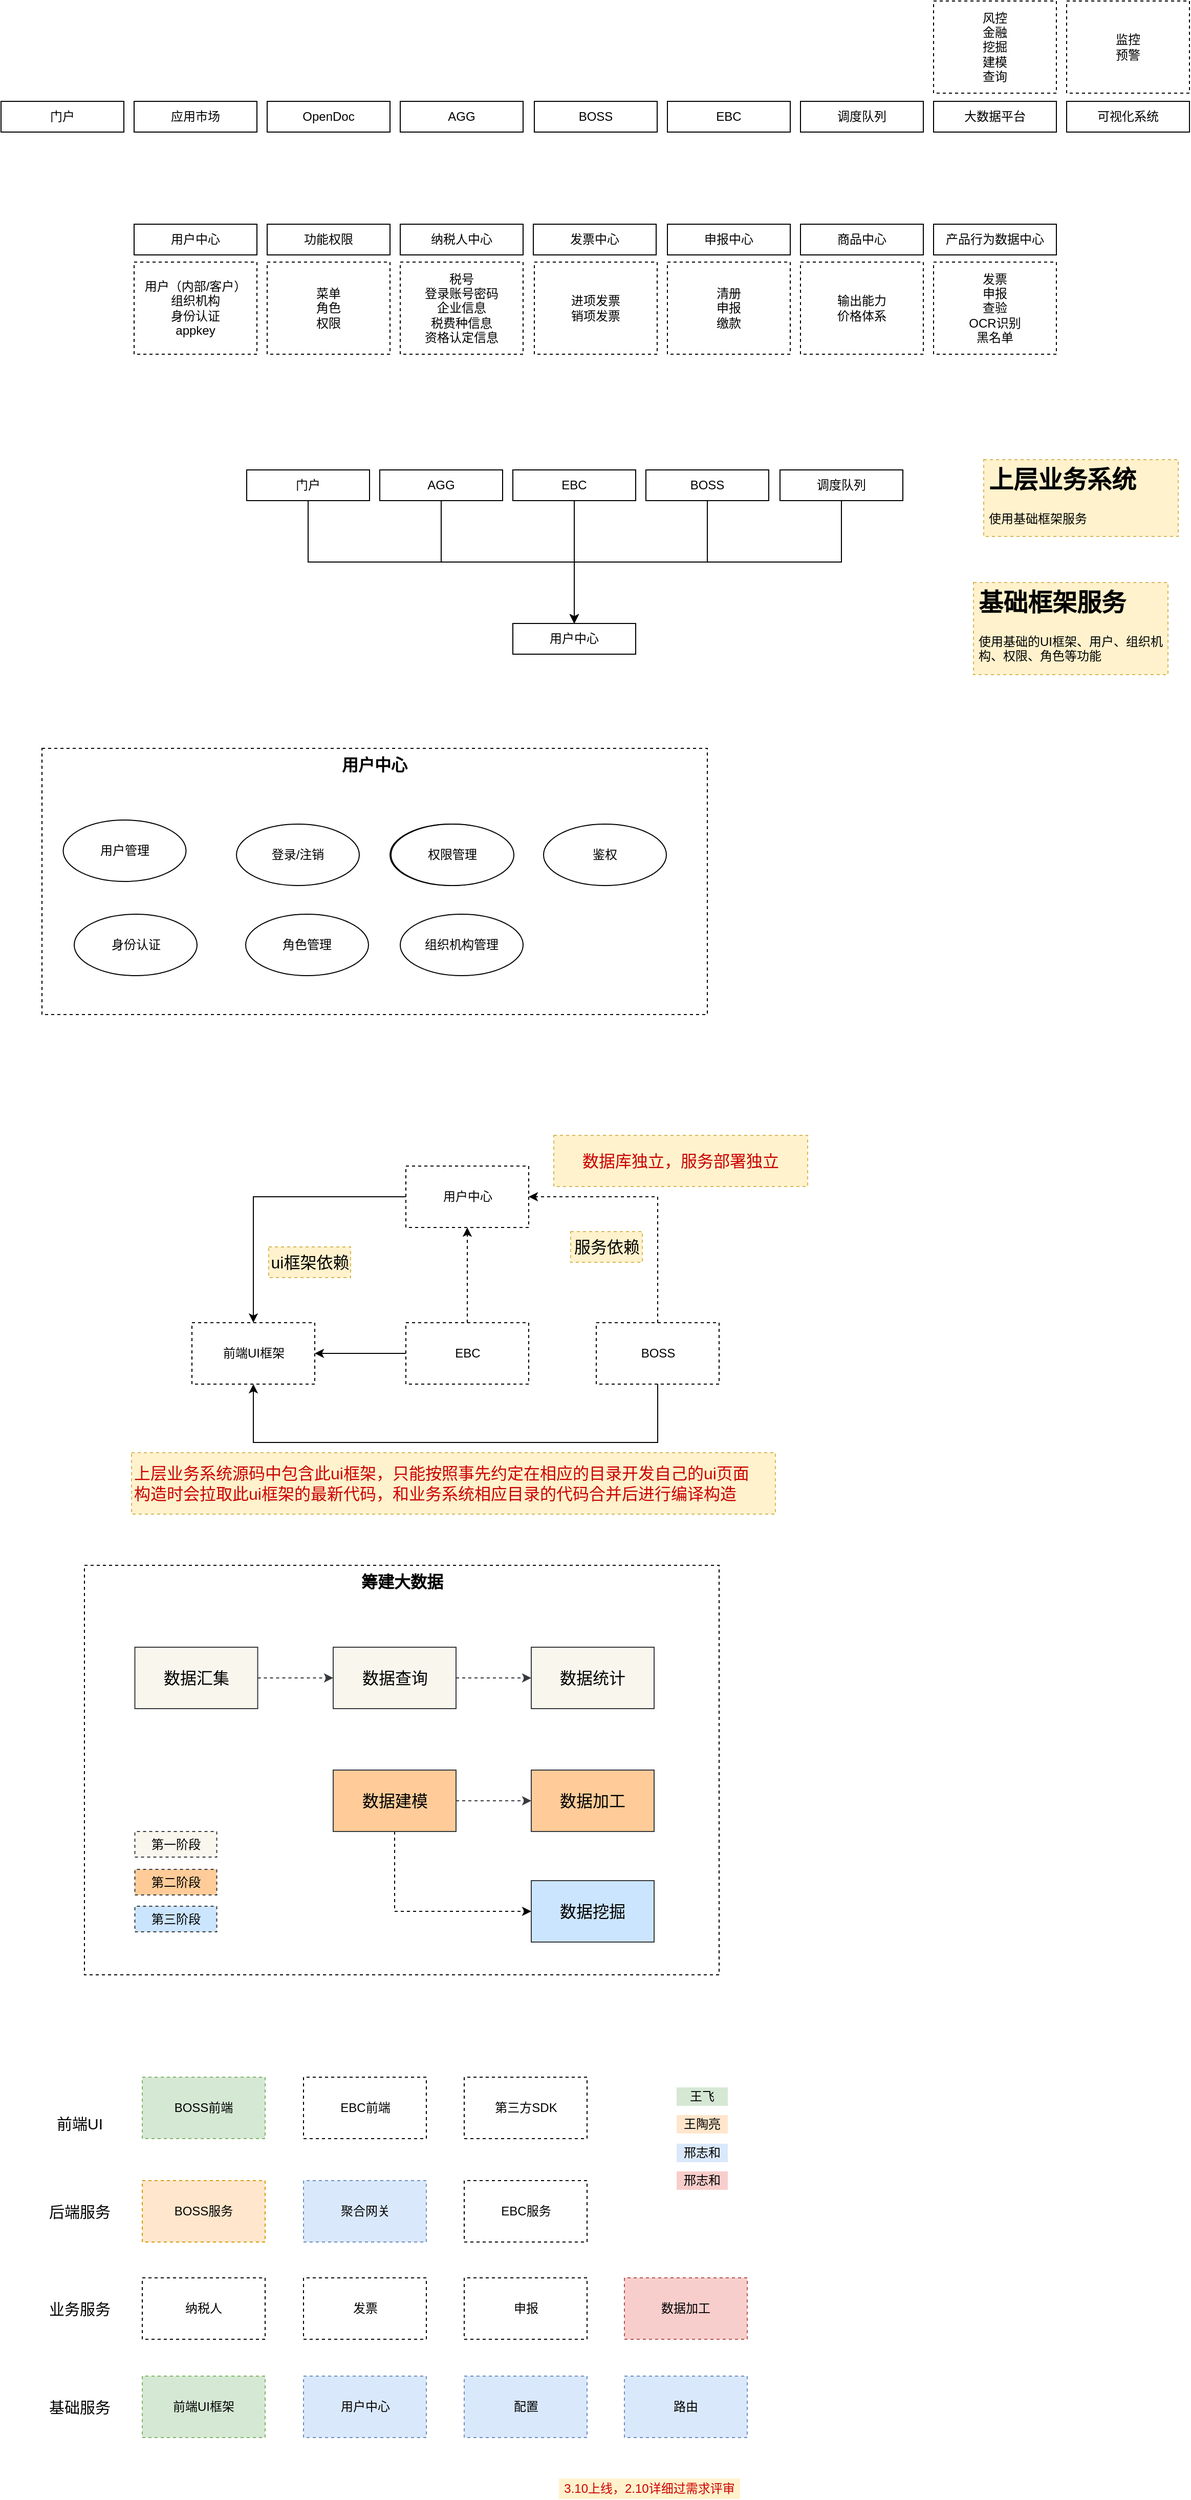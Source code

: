 <mxfile version="16.5.3" type="github">
  <diagram id="OSP3-zvOweL5_SzKogOt" name="第 1 页">
    <mxGraphModel dx="1038" dy="579" grid="0" gridSize="10" guides="1" tooltips="1" connect="1" arrows="1" fold="1" page="1" pageScale="1" pageWidth="827" pageHeight="1169" math="0" shadow="0">
      <root>
        <mxCell id="0" />
        <mxCell id="1" parent="0" />
        <mxCell id="V9ja9C6b1R4F-isLnQs--100" value="&lt;b&gt;筹建大数据&lt;/b&gt;" style="rounded=0;whiteSpace=wrap;html=1;fontSize=16;fontColor=#000000;dashed=1;align=center;verticalAlign=top;" parent="1" vertex="1">
          <mxGeometry x="121.5" y="1560" width="620" height="400" as="geometry" />
        </mxCell>
        <mxCell id="V9ja9C6b1R4F-isLnQs--1" value="门户" style="rounded=0;whiteSpace=wrap;html=1;" parent="1" vertex="1">
          <mxGeometry x="40" y="130" width="120" height="30" as="geometry" />
        </mxCell>
        <mxCell id="V9ja9C6b1R4F-isLnQs--2" value="应用市场" style="rounded=0;whiteSpace=wrap;html=1;" parent="1" vertex="1">
          <mxGeometry x="170" y="130" width="120" height="30" as="geometry" />
        </mxCell>
        <mxCell id="V9ja9C6b1R4F-isLnQs--3" value="OpenDoc" style="rounded=0;whiteSpace=wrap;html=1;" parent="1" vertex="1">
          <mxGeometry x="300" y="130" width="120" height="30" as="geometry" />
        </mxCell>
        <mxCell id="V9ja9C6b1R4F-isLnQs--4" value="AGG" style="rounded=0;whiteSpace=wrap;html=1;" parent="1" vertex="1">
          <mxGeometry x="430" y="130" width="120" height="30" as="geometry" />
        </mxCell>
        <mxCell id="V9ja9C6b1R4F-isLnQs--5" value="可视化系统" style="rounded=0;whiteSpace=wrap;html=1;" parent="1" vertex="1">
          <mxGeometry x="1081" y="130" width="120" height="30" as="geometry" />
        </mxCell>
        <mxCell id="V9ja9C6b1R4F-isLnQs--6" value="BOSS" style="rounded=0;whiteSpace=wrap;html=1;" parent="1" vertex="1">
          <mxGeometry x="561" y="130" width="120" height="30" as="geometry" />
        </mxCell>
        <mxCell id="V9ja9C6b1R4F-isLnQs--7" value="调度队列" style="rounded=0;whiteSpace=wrap;html=1;" parent="1" vertex="1">
          <mxGeometry x="821" y="130" width="120" height="30" as="geometry" />
        </mxCell>
        <mxCell id="V9ja9C6b1R4F-isLnQs--8" value="大数据平台" style="rounded=0;whiteSpace=wrap;html=1;" parent="1" vertex="1">
          <mxGeometry x="951" y="130" width="120" height="30" as="geometry" />
        </mxCell>
        <mxCell id="V9ja9C6b1R4F-isLnQs--9" value="EBC" style="rounded=0;whiteSpace=wrap;html=1;" parent="1" vertex="1">
          <mxGeometry x="691" y="130" width="120" height="30" as="geometry" />
        </mxCell>
        <mxCell id="V9ja9C6b1R4F-isLnQs--13" value="风控&lt;br&gt;金融&lt;br&gt;挖掘&lt;br&gt;建模&lt;br&gt;查询" style="rounded=0;whiteSpace=wrap;html=1;dashed=1;" parent="1" vertex="1">
          <mxGeometry x="951" y="32" width="120" height="90" as="geometry" />
        </mxCell>
        <mxCell id="V9ja9C6b1R4F-isLnQs--14" value="监控&lt;br&gt;预警" style="rounded=0;whiteSpace=wrap;html=1;dashed=1;" parent="1" vertex="1">
          <mxGeometry x="1081" y="32" width="120" height="90" as="geometry" />
        </mxCell>
        <mxCell id="V9ja9C6b1R4F-isLnQs--15" value="用户中心" style="rounded=0;whiteSpace=wrap;html=1;" parent="1" vertex="1">
          <mxGeometry x="170" y="250" width="120" height="30" as="geometry" />
        </mxCell>
        <mxCell id="V9ja9C6b1R4F-isLnQs--16" value="功能权限" style="rounded=0;whiteSpace=wrap;html=1;" parent="1" vertex="1">
          <mxGeometry x="300" y="250" width="120" height="30" as="geometry" />
        </mxCell>
        <mxCell id="V9ja9C6b1R4F-isLnQs--17" value="纳税人中心" style="rounded=0;whiteSpace=wrap;html=1;" parent="1" vertex="1">
          <mxGeometry x="430" y="250" width="120" height="30" as="geometry" />
        </mxCell>
        <mxCell id="V9ja9C6b1R4F-isLnQs--18" value="发票中心" style="rounded=0;whiteSpace=wrap;html=1;" parent="1" vertex="1">
          <mxGeometry x="560" y="250" width="120" height="30" as="geometry" />
        </mxCell>
        <mxCell id="V9ja9C6b1R4F-isLnQs--19" value="申报中心" style="rounded=0;whiteSpace=wrap;html=1;" parent="1" vertex="1">
          <mxGeometry x="691" y="250" width="120" height="30" as="geometry" />
        </mxCell>
        <mxCell id="V9ja9C6b1R4F-isLnQs--20" value="商品中心" style="rounded=0;whiteSpace=wrap;html=1;" parent="1" vertex="1">
          <mxGeometry x="821" y="250" width="120" height="30" as="geometry" />
        </mxCell>
        <mxCell id="V9ja9C6b1R4F-isLnQs--21" value="产品行为数据中心" style="rounded=0;whiteSpace=wrap;html=1;" parent="1" vertex="1">
          <mxGeometry x="951" y="250" width="120" height="30" as="geometry" />
        </mxCell>
        <mxCell id="V9ja9C6b1R4F-isLnQs--22" value="用户（内部/客户）&lt;br&gt;组织机构&lt;br&gt;身份认证&lt;br&gt;appkey" style="rounded=0;whiteSpace=wrap;html=1;dashed=1;" parent="1" vertex="1">
          <mxGeometry x="170" y="287" width="120" height="90" as="geometry" />
        </mxCell>
        <mxCell id="V9ja9C6b1R4F-isLnQs--23" value="菜单&lt;br&gt;角色&lt;br&gt;权限" style="rounded=0;whiteSpace=wrap;html=1;dashed=1;" parent="1" vertex="1">
          <mxGeometry x="300" y="287" width="120" height="90" as="geometry" />
        </mxCell>
        <mxCell id="V9ja9C6b1R4F-isLnQs--24" value="税号&lt;br&gt;登录账号密码&lt;br&gt;企业信息&lt;br&gt;税费种信息&lt;br&gt;资格认定信息" style="rounded=0;whiteSpace=wrap;html=1;dashed=1;" parent="1" vertex="1">
          <mxGeometry x="430" y="287" width="120" height="90" as="geometry" />
        </mxCell>
        <mxCell id="V9ja9C6b1R4F-isLnQs--25" value="进项发票&lt;br&gt;销项发票" style="rounded=0;whiteSpace=wrap;html=1;dashed=1;" parent="1" vertex="1">
          <mxGeometry x="561" y="287" width="120" height="90" as="geometry" />
        </mxCell>
        <mxCell id="V9ja9C6b1R4F-isLnQs--26" value="清册&lt;br&gt;申报&lt;br&gt;缴款" style="rounded=0;whiteSpace=wrap;html=1;dashed=1;" parent="1" vertex="1">
          <mxGeometry x="691" y="287" width="120" height="90" as="geometry" />
        </mxCell>
        <mxCell id="V9ja9C6b1R4F-isLnQs--27" value="输出能力&lt;br&gt;价格体系" style="rounded=0;whiteSpace=wrap;html=1;dashed=1;" parent="1" vertex="1">
          <mxGeometry x="821" y="287" width="120" height="90" as="geometry" />
        </mxCell>
        <mxCell id="V9ja9C6b1R4F-isLnQs--28" value="发票&lt;br&gt;申报&lt;br&gt;查验&lt;br&gt;OCR识别&lt;br&gt;黑名单" style="rounded=0;whiteSpace=wrap;html=1;dashed=1;" parent="1" vertex="1">
          <mxGeometry x="951" y="287" width="120" height="90" as="geometry" />
        </mxCell>
        <mxCell id="V9ja9C6b1R4F-isLnQs--39" style="edgeStyle=orthogonalEdgeStyle;rounded=0;orthogonalLoop=1;jettySize=auto;html=1;exitX=0.5;exitY=1;exitDx=0;exitDy=0;entryX=0.5;entryY=0;entryDx=0;entryDy=0;" parent="1" source="V9ja9C6b1R4F-isLnQs--29" target="V9ja9C6b1R4F-isLnQs--36" edge="1">
          <mxGeometry relative="1" as="geometry">
            <mxPoint x="460" y="640" as="targetPoint" />
          </mxGeometry>
        </mxCell>
        <mxCell id="V9ja9C6b1R4F-isLnQs--29" value="门户" style="rounded=0;whiteSpace=wrap;html=1;" parent="1" vertex="1">
          <mxGeometry x="280" y="490" width="120" height="30" as="geometry" />
        </mxCell>
        <mxCell id="V9ja9C6b1R4F-isLnQs--30" value="AGG" style="rounded=0;whiteSpace=wrap;html=1;" parent="1" vertex="1">
          <mxGeometry x="410" y="490" width="120" height="30" as="geometry" />
        </mxCell>
        <mxCell id="V9ja9C6b1R4F-isLnQs--31" value="EBC" style="rounded=0;whiteSpace=wrap;html=1;" parent="1" vertex="1">
          <mxGeometry x="540" y="490" width="120" height="30" as="geometry" />
        </mxCell>
        <mxCell id="V9ja9C6b1R4F-isLnQs--32" value="BOSS" style="rounded=0;whiteSpace=wrap;html=1;" parent="1" vertex="1">
          <mxGeometry x="670" y="490" width="120" height="30" as="geometry" />
        </mxCell>
        <mxCell id="V9ja9C6b1R4F-isLnQs--33" value="调度队列" style="rounded=0;whiteSpace=wrap;html=1;" parent="1" vertex="1">
          <mxGeometry x="801" y="490" width="120" height="30" as="geometry" />
        </mxCell>
        <mxCell id="V9ja9C6b1R4F-isLnQs--36" value="用户中心" style="rounded=0;whiteSpace=wrap;html=1;" parent="1" vertex="1">
          <mxGeometry x="540" y="640" width="120" height="30" as="geometry" />
        </mxCell>
        <mxCell id="V9ja9C6b1R4F-isLnQs--40" style="edgeStyle=orthogonalEdgeStyle;rounded=0;orthogonalLoop=1;jettySize=auto;html=1;entryX=0.5;entryY=0;entryDx=0;entryDy=0;exitX=0.5;exitY=1;exitDx=0;exitDy=0;" parent="1" source="V9ja9C6b1R4F-isLnQs--30" target="V9ja9C6b1R4F-isLnQs--36" edge="1">
          <mxGeometry relative="1" as="geometry">
            <mxPoint x="630" y="620" as="targetPoint" />
            <mxPoint x="440" y="530" as="sourcePoint" />
          </mxGeometry>
        </mxCell>
        <mxCell id="V9ja9C6b1R4F-isLnQs--41" style="edgeStyle=orthogonalEdgeStyle;rounded=0;orthogonalLoop=1;jettySize=auto;html=1;exitX=0.5;exitY=1;exitDx=0;exitDy=0;entryX=0.5;entryY=0;entryDx=0;entryDy=0;" parent="1" source="V9ja9C6b1R4F-isLnQs--33" target="V9ja9C6b1R4F-isLnQs--36" edge="1">
          <mxGeometry relative="1" as="geometry">
            <mxPoint x="620" y="610" as="targetPoint" />
            <mxPoint x="530.94" y="690" as="sourcePoint" />
          </mxGeometry>
        </mxCell>
        <mxCell id="V9ja9C6b1R4F-isLnQs--42" style="edgeStyle=orthogonalEdgeStyle;rounded=0;orthogonalLoop=1;jettySize=auto;html=1;exitX=0.5;exitY=1;exitDx=0;exitDy=0;entryX=0.5;entryY=0;entryDx=0;entryDy=0;" parent="1" source="V9ja9C6b1R4F-isLnQs--31" target="V9ja9C6b1R4F-isLnQs--36" edge="1">
          <mxGeometry relative="1" as="geometry">
            <mxPoint x="1081" y="640" as="targetPoint" />
            <mxPoint x="801" y="550" as="sourcePoint" />
          </mxGeometry>
        </mxCell>
        <mxCell id="V9ja9C6b1R4F-isLnQs--44" style="edgeStyle=orthogonalEdgeStyle;rounded=0;orthogonalLoop=1;jettySize=auto;html=1;exitX=0.5;exitY=1;exitDx=0;exitDy=0;entryX=0.5;entryY=0;entryDx=0;entryDy=0;" parent="1" source="V9ja9C6b1R4F-isLnQs--32" target="V9ja9C6b1R4F-isLnQs--36" edge="1">
          <mxGeometry relative="1" as="geometry">
            <mxPoint x="620" y="610" as="targetPoint" />
            <mxPoint x="691" y="610" as="sourcePoint" />
          </mxGeometry>
        </mxCell>
        <mxCell id="V9ja9C6b1R4F-isLnQs--46" value="&lt;h1&gt;上层业务系统&lt;/h1&gt;&lt;div&gt;使用基础框架服务&lt;/div&gt;" style="text;html=1;strokeColor=#d6b656;fillColor=#fff2cc;spacing=5;spacingTop=-20;whiteSpace=wrap;overflow=hidden;rounded=0;dashed=1;" parent="1" vertex="1">
          <mxGeometry x="1000" y="480" width="190" height="75" as="geometry" />
        </mxCell>
        <mxCell id="V9ja9C6b1R4F-isLnQs--47" value="&lt;h1&gt;基础框架服务&lt;/h1&gt;&lt;div&gt;使用基础的UI框架、用户、组织机构、权限、角色等功能&lt;/div&gt;" style="text;html=1;strokeColor=#d6b656;fillColor=#fff2cc;spacing=5;spacingTop=-20;whiteSpace=wrap;overflow=hidden;rounded=0;dashed=1;" parent="1" vertex="1">
          <mxGeometry x="990" y="600" width="190" height="90" as="geometry" />
        </mxCell>
        <mxCell id="V9ja9C6b1R4F-isLnQs--48" value="&lt;font style=&quot;font-size: 16px&quot;&gt;用户中心&lt;/font&gt;" style="whiteSpace=wrap;html=1;dashed=1;verticalAlign=top;fontStyle=1" parent="1" vertex="1">
          <mxGeometry x="80" y="762" width="650" height="260" as="geometry" />
        </mxCell>
        <mxCell id="V9ja9C6b1R4F-isLnQs--73" style="edgeStyle=orthogonalEdgeStyle;rounded=0;orthogonalLoop=1;jettySize=auto;html=1;exitX=0;exitY=0.5;exitDx=0;exitDy=0;fontSize=16;entryX=1;entryY=0.5;entryDx=0;entryDy=0;" parent="1" source="V9ja9C6b1R4F-isLnQs--70" target="V9ja9C6b1R4F-isLnQs--69" edge="1">
          <mxGeometry relative="1" as="geometry">
            <mxPoint x="355.5" y="1387" as="targetPoint" />
          </mxGeometry>
        </mxCell>
        <mxCell id="V9ja9C6b1R4F-isLnQs--69" value="前端UI框架" style="rounded=0;whiteSpace=wrap;html=1;dashed=1;" parent="1" vertex="1">
          <mxGeometry x="226.5" y="1323" width="120" height="60" as="geometry" />
        </mxCell>
        <mxCell id="V9ja9C6b1R4F-isLnQs--70" value="EBC" style="rounded=0;whiteSpace=wrap;html=1;dashed=1;" parent="1" vertex="1">
          <mxGeometry x="435.5" y="1323" width="120" height="60" as="geometry" />
        </mxCell>
        <mxCell id="V9ja9C6b1R4F-isLnQs--71" value="用户中心" style="rounded=0;whiteSpace=wrap;html=1;dashed=1;" parent="1" vertex="1">
          <mxGeometry x="435.5" y="1170" width="120" height="60" as="geometry" />
        </mxCell>
        <mxCell id="V9ja9C6b1R4F-isLnQs--72" value="BOSS" style="rounded=0;whiteSpace=wrap;html=1;dashed=1;" parent="1" vertex="1">
          <mxGeometry x="621.5" y="1323" width="120" height="60" as="geometry" />
        </mxCell>
        <mxCell id="V9ja9C6b1R4F-isLnQs--74" style="edgeStyle=orthogonalEdgeStyle;rounded=0;orthogonalLoop=1;jettySize=auto;html=1;exitX=0.5;exitY=1;exitDx=0;exitDy=0;fontSize=16;entryX=0.5;entryY=1;entryDx=0;entryDy=0;" parent="1" source="V9ja9C6b1R4F-isLnQs--72" target="V9ja9C6b1R4F-isLnQs--69" edge="1">
          <mxGeometry relative="1" as="geometry">
            <mxPoint x="445.5" y="1536" as="targetPoint" />
            <mxPoint x="584.5" y="1446" as="sourcePoint" />
            <Array as="points">
              <mxPoint x="681.5" y="1440" />
              <mxPoint x="286.5" y="1440" />
            </Array>
          </mxGeometry>
        </mxCell>
        <mxCell id="V9ja9C6b1R4F-isLnQs--76" style="edgeStyle=orthogonalEdgeStyle;rounded=0;orthogonalLoop=1;jettySize=auto;html=1;exitX=0;exitY=0.5;exitDx=0;exitDy=0;fontSize=16;entryX=0.5;entryY=0;entryDx=0;entryDy=0;" parent="1" source="V9ja9C6b1R4F-isLnQs--71" target="V9ja9C6b1R4F-isLnQs--69" edge="1">
          <mxGeometry relative="1" as="geometry">
            <mxPoint x="256.5" y="1367" as="targetPoint" />
            <mxPoint x="395.5" y="1488" as="sourcePoint" />
            <Array as="points">
              <mxPoint x="286.5" y="1200" />
            </Array>
          </mxGeometry>
        </mxCell>
        <mxCell id="V9ja9C6b1R4F-isLnQs--77" style="edgeStyle=orthogonalEdgeStyle;rounded=0;orthogonalLoop=1;jettySize=auto;html=1;exitX=0.5;exitY=0;exitDx=0;exitDy=0;fontSize=16;entryX=1;entryY=0.5;entryDx=0;entryDy=0;dashed=1;" parent="1" source="V9ja9C6b1R4F-isLnQs--72" target="V9ja9C6b1R4F-isLnQs--71" edge="1">
          <mxGeometry relative="1" as="geometry">
            <mxPoint x="665.5" y="1488" as="targetPoint" />
            <mxPoint x="824.5" y="1408" as="sourcePoint" />
          </mxGeometry>
        </mxCell>
        <mxCell id="V9ja9C6b1R4F-isLnQs--79" style="edgeStyle=orthogonalEdgeStyle;rounded=0;orthogonalLoop=1;jettySize=auto;html=1;exitX=0.5;exitY=0;exitDx=0;exitDy=0;fontSize=16;entryX=0.5;entryY=1;entryDx=0;entryDy=0;dashed=1;" parent="1" source="V9ja9C6b1R4F-isLnQs--70" target="V9ja9C6b1R4F-isLnQs--71" edge="1">
          <mxGeometry relative="1" as="geometry">
            <mxPoint x="376.5" y="1283" as="targetPoint" />
            <mxPoint x="476.5" y="1410" as="sourcePoint" />
          </mxGeometry>
        </mxCell>
        <mxCell id="V9ja9C6b1R4F-isLnQs--82" value="服务依赖" style="text;html=1;strokeColor=#d6b656;fillColor=#fff2cc;align=center;verticalAlign=middle;whiteSpace=wrap;rounded=0;dashed=1;fontSize=16;" parent="1" vertex="1">
          <mxGeometry x="596.5" y="1234" width="70" height="30" as="geometry" />
        </mxCell>
        <mxCell id="V9ja9C6b1R4F-isLnQs--83" value="ui框架依赖" style="text;html=1;strokeColor=#d6b656;fillColor=#fff2cc;align=center;verticalAlign=middle;whiteSpace=wrap;rounded=0;dashed=1;fontSize=16;" parent="1" vertex="1">
          <mxGeometry x="301.5" y="1249" width="80" height="30" as="geometry" />
        </mxCell>
        <mxCell id="V9ja9C6b1R4F-isLnQs--84" value="&lt;font&gt;数据库独立，服务部署独立&lt;/font&gt;" style="text;html=1;strokeColor=#d6b656;fillColor=#fff2cc;align=center;verticalAlign=middle;whiteSpace=wrap;rounded=0;dashed=1;fontSize=16;fontColor=#CC0000;" parent="1" vertex="1">
          <mxGeometry x="580" y="1140" width="248" height="50" as="geometry" />
        </mxCell>
        <mxCell id="V9ja9C6b1R4F-isLnQs--85" value="上层业务系统源码中包含此ui框架，只能按照事先约定在相应的目录开发自己的ui页面&lt;br&gt;构造时会拉取此ui框架的最新代码，和业务系统相应目录的代码合并后进行编译构造" style="text;html=1;strokeColor=#d6b656;fillColor=#fff2cc;align=left;verticalAlign=middle;whiteSpace=wrap;rounded=0;dashed=1;fontSize=16;fontColor=#CC0000;" parent="1" vertex="1">
          <mxGeometry x="167.5" y="1450" width="629" height="60" as="geometry" />
        </mxCell>
        <mxCell id="V9ja9C6b1R4F-isLnQs--95" value="" style="edgeStyle=orthogonalEdgeStyle;rounded=0;orthogonalLoop=1;jettySize=auto;html=1;dashed=1;fontSize=16;fontColor=#000000;fillColor=#f9f7ed;strokeColor=#36393d;" parent="1" source="V9ja9C6b1R4F-isLnQs--86" target="V9ja9C6b1R4F-isLnQs--87" edge="1">
          <mxGeometry relative="1" as="geometry" />
        </mxCell>
        <mxCell id="V9ja9C6b1R4F-isLnQs--86" value="&lt;font color=&quot;#000000&quot;&gt;数据汇集&lt;/font&gt;" style="rounded=0;whiteSpace=wrap;html=1;fontSize=16;fillColor=#f9f7ed;strokeColor=#36393d;" parent="1" vertex="1">
          <mxGeometry x="170.75" y="1640" width="120" height="60" as="geometry" />
        </mxCell>
        <mxCell id="V9ja9C6b1R4F-isLnQs--96" value="" style="edgeStyle=orthogonalEdgeStyle;rounded=0;orthogonalLoop=1;jettySize=auto;html=1;dashed=1;fontSize=16;fontColor=#000000;fillColor=#f9f7ed;strokeColor=#36393d;" parent="1" source="V9ja9C6b1R4F-isLnQs--87" target="V9ja9C6b1R4F-isLnQs--88" edge="1">
          <mxGeometry relative="1" as="geometry" />
        </mxCell>
        <mxCell id="V9ja9C6b1R4F-isLnQs--87" value="&lt;font color=&quot;#000000&quot;&gt;数据查询&lt;/font&gt;" style="rounded=0;whiteSpace=wrap;html=1;fontSize=16;fillColor=#f9f7ed;strokeColor=#36393d;" parent="1" vertex="1">
          <mxGeometry x="364.5" y="1640" width="120" height="60" as="geometry" />
        </mxCell>
        <mxCell id="V9ja9C6b1R4F-isLnQs--88" value="&lt;font color=&quot;#000000&quot;&gt;数据统计&lt;/font&gt;" style="rounded=0;whiteSpace=wrap;html=1;fontSize=16;fillColor=#f9f7ed;strokeColor=#36393d;" parent="1" vertex="1">
          <mxGeometry x="558" y="1640" width="120" height="60" as="geometry" />
        </mxCell>
        <mxCell id="V9ja9C6b1R4F-isLnQs--97" value="" style="edgeStyle=orthogonalEdgeStyle;rounded=0;orthogonalLoop=1;jettySize=auto;html=1;dashed=1;fontSize=16;fontColor=#000000;fillColor=#ffcc99;strokeColor=#36393d;" parent="1" source="V9ja9C6b1R4F-isLnQs--89" target="V9ja9C6b1R4F-isLnQs--90" edge="1">
          <mxGeometry relative="1" as="geometry" />
        </mxCell>
        <mxCell id="V9ja9C6b1R4F-isLnQs--99" value="" style="edgeStyle=orthogonalEdgeStyle;rounded=0;orthogonalLoop=1;jettySize=auto;html=1;dashed=1;fontSize=16;fontColor=#000000;entryX=0;entryY=0.5;entryDx=0;entryDy=0;exitX=0.5;exitY=1;exitDx=0;exitDy=0;" parent="1" source="V9ja9C6b1R4F-isLnQs--89" target="V9ja9C6b1R4F-isLnQs--91" edge="1">
          <mxGeometry relative="1" as="geometry">
            <mxPoint x="424.5" y="1940" as="targetPoint" />
          </mxGeometry>
        </mxCell>
        <mxCell id="V9ja9C6b1R4F-isLnQs--89" value="&lt;font color=&quot;#000000&quot;&gt;数据建模&lt;/font&gt;" style="rounded=0;whiteSpace=wrap;html=1;fontSize=16;fillColor=#ffcc99;strokeColor=#36393d;" parent="1" vertex="1">
          <mxGeometry x="364.5" y="1760" width="120" height="60" as="geometry" />
        </mxCell>
        <mxCell id="V9ja9C6b1R4F-isLnQs--90" value="&lt;font color=&quot;#000000&quot;&gt;数据加工&lt;/font&gt;" style="rounded=0;whiteSpace=wrap;html=1;fontSize=16;fillColor=#ffcc99;strokeColor=#36393d;" parent="1" vertex="1">
          <mxGeometry x="558" y="1760" width="120" height="60" as="geometry" />
        </mxCell>
        <mxCell id="V9ja9C6b1R4F-isLnQs--91" value="&lt;font color=&quot;#000000&quot;&gt;数据挖掘&lt;/font&gt;" style="rounded=0;whiteSpace=wrap;html=1;fontSize=16;fillColor=#cce5ff;strokeColor=#36393d;" parent="1" vertex="1">
          <mxGeometry x="558" y="1868" width="120" height="60" as="geometry" />
        </mxCell>
        <mxCell id="V9ja9C6b1R4F-isLnQs--101" value="第一阶段" style="text;html=1;strokeColor=#36393d;fillColor=#f9f7ed;align=center;verticalAlign=middle;whiteSpace=wrap;rounded=0;dashed=1;fontSize=12;flipV=1;" parent="1" vertex="1">
          <mxGeometry x="170.75" y="1820" width="80" height="25" as="geometry" />
        </mxCell>
        <mxCell id="V9ja9C6b1R4F-isLnQs--102" value="第二阶段" style="text;html=1;strokeColor=#36393d;fillColor=#ffcc99;align=center;verticalAlign=middle;whiteSpace=wrap;rounded=0;dashed=1;fontSize=12;flipV=1;" parent="1" vertex="1">
          <mxGeometry x="170.75" y="1857" width="80" height="25" as="geometry" />
        </mxCell>
        <mxCell id="V9ja9C6b1R4F-isLnQs--103" value="第三阶段" style="text;html=1;strokeColor=#36393d;fillColor=#cce5ff;align=center;verticalAlign=middle;whiteSpace=wrap;rounded=0;dashed=1;fontSize=12;flipV=1;" parent="1" vertex="1">
          <mxGeometry x="170.75" y="1893" width="80" height="25" as="geometry" />
        </mxCell>
        <mxCell id="4CSV3M409z-Ift9ueKY3-2" value="纳税人" style="rounded=0;whiteSpace=wrap;html=1;dashed=1;flipH=1;flipV=1;" parent="1" vertex="1">
          <mxGeometry x="178" y="2256" width="120" height="60" as="geometry" />
        </mxCell>
        <mxCell id="4CSV3M409z-Ift9ueKY3-3" value="发票" style="rounded=0;whiteSpace=wrap;html=1;dashed=1;flipH=1;" parent="1" vertex="1">
          <mxGeometry x="335.5" y="2256" width="120" height="60" as="geometry" />
        </mxCell>
        <mxCell id="4CSV3M409z-Ift9ueKY3-5" value="申报" style="rounded=0;whiteSpace=wrap;html=1;dashed=1;flipH=1;" parent="1" vertex="1">
          <mxGeometry x="492.5" y="2256" width="120" height="60" as="geometry" />
        </mxCell>
        <mxCell id="4CSV3M409z-Ift9ueKY3-10" value="用户管理" style="ellipse;whiteSpace=wrap;html=1;" parent="1" vertex="1">
          <mxGeometry x="100.75" y="832" width="120" height="60" as="geometry" />
        </mxCell>
        <mxCell id="4CSV3M409z-Ift9ueKY3-11" value="登录/注销" style="ellipse;whiteSpace=wrap;html=1;" parent="1" vertex="1">
          <mxGeometry x="270" y="836" width="120" height="60" as="geometry" />
        </mxCell>
        <mxCell id="4CSV3M409z-Ift9ueKY3-12" value="权限管理" style="ellipse;whiteSpace=wrap;html=1;" parent="1" vertex="1">
          <mxGeometry x="420" y="836" width="120" height="60" as="geometry" />
        </mxCell>
        <mxCell id="4CSV3M409z-Ift9ueKY3-13" value="权限管理" style="ellipse;whiteSpace=wrap;html=1;" parent="1" vertex="1">
          <mxGeometry x="421" y="836" width="120" height="60" as="geometry" />
        </mxCell>
        <mxCell id="4CSV3M409z-Ift9ueKY3-14" value="鉴权" style="ellipse;whiteSpace=wrap;html=1;" parent="1" vertex="1">
          <mxGeometry x="570" y="836" width="120" height="60" as="geometry" />
        </mxCell>
        <mxCell id="4CSV3M409z-Ift9ueKY3-15" value="身份认证" style="ellipse;whiteSpace=wrap;html=1;" parent="1" vertex="1">
          <mxGeometry x="111.5" y="924" width="120" height="60" as="geometry" />
        </mxCell>
        <mxCell id="4CSV3M409z-Ift9ueKY3-16" value="组织机构管理" style="ellipse;whiteSpace=wrap;html=1;" parent="1" vertex="1">
          <mxGeometry x="430" y="924" width="120" height="60" as="geometry" />
        </mxCell>
        <mxCell id="4CSV3M409z-Ift9ueKY3-17" value="角色管理" style="ellipse;whiteSpace=wrap;html=1;" parent="1" vertex="1">
          <mxGeometry x="279" y="924" width="120" height="60" as="geometry" />
        </mxCell>
        <mxCell id="4CSV3M409z-Ift9ueKY3-20" value="前端UI框架" style="rounded=0;whiteSpace=wrap;html=1;dashed=1;fillColor=#d5e8d4;strokeColor=#82b366;flipH=0;flipV=1;" parent="1" vertex="1">
          <mxGeometry x="178" y="2352" width="120" height="60" as="geometry" />
        </mxCell>
        <mxCell id="4CSV3M409z-Ift9ueKY3-21" value="用户中心" style="rounded=0;whiteSpace=wrap;html=1;dashed=1;fillColor=#dae8fc;strokeColor=#6c8ebf;flipH=0;" parent="1" vertex="1">
          <mxGeometry x="335.5" y="2352" width="120" height="60" as="geometry" />
        </mxCell>
        <mxCell id="4CSV3M409z-Ift9ueKY3-22" value="配置" style="rounded=0;whiteSpace=wrap;html=1;dashed=1;fillColor=#dae8fc;strokeColor=#6c8ebf;flipH=0;" parent="1" vertex="1">
          <mxGeometry x="492.5" y="2352" width="120" height="60" as="geometry" />
        </mxCell>
        <mxCell id="4CSV3M409z-Ift9ueKY3-23" value="路由" style="rounded=0;whiteSpace=wrap;html=1;dashed=1;fillColor=#dae8fc;strokeColor=#6c8ebf;flipH=0;" parent="1" vertex="1">
          <mxGeometry x="649" y="2352" width="120" height="60" as="geometry" />
        </mxCell>
        <mxCell id="4CSV3M409z-Ift9ueKY3-24" value="聚合网关" style="rounded=0;whiteSpace=wrap;html=1;dashed=1;fillColor=#dae8fc;strokeColor=#6c8ebf;flipH=1;" parent="1" vertex="1">
          <mxGeometry x="335.5" y="2161" width="120" height="60" as="geometry" />
        </mxCell>
        <mxCell id="Fkr2YcUOt8gpTcdfKWOh-1" value="BOSS服务" style="rounded=0;whiteSpace=wrap;html=1;dashed=1;fillColor=#ffe6cc;strokeColor=#d79b00;flipH=1;flipV=1;" vertex="1" parent="1">
          <mxGeometry x="178" y="2161" width="120" height="60" as="geometry" />
        </mxCell>
        <mxCell id="Fkr2YcUOt8gpTcdfKWOh-2" value="EBC服务" style="rounded=0;whiteSpace=wrap;html=1;dashed=1;flipH=1;" vertex="1" parent="1">
          <mxGeometry x="492.5" y="2161" width="120" height="60" as="geometry" />
        </mxCell>
        <mxCell id="Fkr2YcUOt8gpTcdfKWOh-3" value="第三方SDK" style="rounded=0;whiteSpace=wrap;html=1;dashed=1;flipH=1;" vertex="1" parent="1">
          <mxGeometry x="492.5" y="2060" width="120" height="60" as="geometry" />
        </mxCell>
        <mxCell id="Fkr2YcUOt8gpTcdfKWOh-4" value="BOSS前端" style="rounded=0;whiteSpace=wrap;html=1;dashed=1;fillColor=#d5e8d4;strokeColor=#82b366;flipH=1;flipV=1;" vertex="1" parent="1">
          <mxGeometry x="178" y="2060" width="120" height="60" as="geometry" />
        </mxCell>
        <mxCell id="Fkr2YcUOt8gpTcdfKWOh-5" value="EBC前端" style="rounded=0;whiteSpace=wrap;html=1;dashed=1;flipH=1;" vertex="1" parent="1">
          <mxGeometry x="335.5" y="2060" width="120" height="60" as="geometry" />
        </mxCell>
        <mxCell id="Fkr2YcUOt8gpTcdfKWOh-6" value="数据加工" style="rounded=0;whiteSpace=wrap;html=1;dashed=1;fillColor=#f8cecc;strokeColor=#b85450;flipH=1;" vertex="1" parent="1">
          <mxGeometry x="649" y="2256" width="120" height="60" as="geometry" />
        </mxCell>
        <mxCell id="Fkr2YcUOt8gpTcdfKWOh-8" value="前端UI" style="text;html=1;strokeColor=none;fillColor=none;align=center;verticalAlign=middle;whiteSpace=wrap;rounded=0;fontSize=15;" vertex="1" parent="1">
          <mxGeometry x="77" y="2090" width="80" height="30" as="geometry" />
        </mxCell>
        <mxCell id="Fkr2YcUOt8gpTcdfKWOh-9" value="后端服务" style="text;html=1;strokeColor=none;fillColor=none;align=center;verticalAlign=middle;whiteSpace=wrap;rounded=0;fontSize=15;" vertex="1" parent="1">
          <mxGeometry x="77" y="2176" width="80" height="30" as="geometry" />
        </mxCell>
        <mxCell id="Fkr2YcUOt8gpTcdfKWOh-10" value="业务服务" style="text;html=1;strokeColor=none;fillColor=none;align=center;verticalAlign=middle;whiteSpace=wrap;rounded=0;fontSize=15;" vertex="1" parent="1">
          <mxGeometry x="77" y="2271" width="80" height="30" as="geometry" />
        </mxCell>
        <mxCell id="Fkr2YcUOt8gpTcdfKWOh-11" value="基础服务" style="text;html=1;strokeColor=none;fillColor=none;align=center;verticalAlign=middle;whiteSpace=wrap;rounded=0;fontSize=15;" vertex="1" parent="1">
          <mxGeometry x="77" y="2367" width="80" height="30" as="geometry" />
        </mxCell>
        <mxCell id="Fkr2YcUOt8gpTcdfKWOh-12" value="王飞" style="rounded=0;whiteSpace=wrap;html=1;dashed=1;fillColor=#d5e8d4;strokeColor=none;flipH=1;flipV=1;" vertex="1" parent="1">
          <mxGeometry x="700" y="2070" width="50" height="18" as="geometry" />
        </mxCell>
        <mxCell id="Fkr2YcUOt8gpTcdfKWOh-13" value="邢志和" style="rounded=0;whiteSpace=wrap;html=1;dashed=1;fillColor=#dae8fc;strokeColor=none;flipH=1;flipV=1;" vertex="1" parent="1">
          <mxGeometry x="700" y="2125" width="50" height="18" as="geometry" />
        </mxCell>
        <mxCell id="Fkr2YcUOt8gpTcdfKWOh-14" value="王陶亮" style="rounded=0;whiteSpace=wrap;html=1;dashed=1;fillColor=#ffe6cc;strokeColor=none;flipH=1;flipV=1;" vertex="1" parent="1">
          <mxGeometry x="700" y="2097" width="50" height="18" as="geometry" />
        </mxCell>
        <mxCell id="Fkr2YcUOt8gpTcdfKWOh-15" value="邢志和" style="rounded=0;whiteSpace=wrap;html=1;dashed=1;fillColor=#f8cecc;strokeColor=none;flipH=1;flipV=1;" vertex="1" parent="1">
          <mxGeometry x="700" y="2152" width="50" height="18" as="geometry" />
        </mxCell>
        <mxCell id="Fkr2YcUOt8gpTcdfKWOh-20" value="&lt;font style=&quot;font-size: 12px&quot;&gt;3.10上线，2.10详细过需求评审&lt;/font&gt;" style="text;html=1;strokeColor=none;fillColor=#fff2cc;align=center;verticalAlign=middle;whiteSpace=wrap;rounded=0;dashed=1;fontSize=12;fontColor=#CC0000;" vertex="1" parent="1">
          <mxGeometry x="585" y="2452" width="177" height="20" as="geometry" />
        </mxCell>
      </root>
    </mxGraphModel>
  </diagram>
</mxfile>
